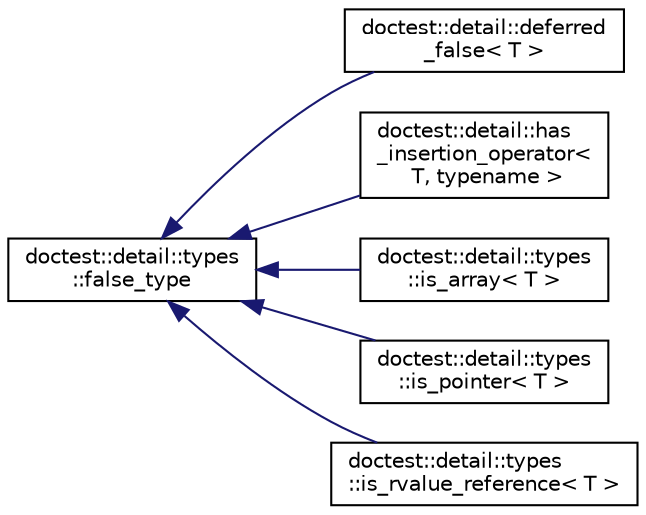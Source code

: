 digraph "Graphical Class Hierarchy"
{
 // LATEX_PDF_SIZE
  edge [fontname="Helvetica",fontsize="10",labelfontname="Helvetica",labelfontsize="10"];
  node [fontname="Helvetica",fontsize="10",shape=record];
  rankdir="LR";
  Node0 [label="doctest::detail::types\l::false_type",height=0.2,width=0.4,color="black", fillcolor="white", style="filled",URL="$df/d79/structdoctest_1_1detail_1_1types_1_1false__type.html",tooltip=" "];
  Node0 -> Node1 [dir="back",color="midnightblue",fontsize="10",style="solid",fontname="Helvetica"];
  Node1 [label="doctest::detail::deferred\l_false\< T \>",height=0.2,width=0.4,color="black", fillcolor="white", style="filled",URL="$df/d8f/structdoctest_1_1detail_1_1deferred__false.html",tooltip=" "];
  Node0 -> Node2 [dir="back",color="midnightblue",fontsize="10",style="solid",fontname="Helvetica"];
  Node2 [label="doctest::detail::has\l_insertion_operator\<\l T, typename \>",height=0.2,width=0.4,color="black", fillcolor="white", style="filled",URL="$d0/dbd/structdoctest_1_1detail_1_1has__insertion__operator.html",tooltip=" "];
  Node0 -> Node3 [dir="back",color="midnightblue",fontsize="10",style="solid",fontname="Helvetica"];
  Node3 [label="doctest::detail::types\l::is_array\< T \>",height=0.2,width=0.4,color="black", fillcolor="white", style="filled",URL="$dc/d7f/structdoctest_1_1detail_1_1types_1_1is__array.html",tooltip=" "];
  Node0 -> Node4 [dir="back",color="midnightblue",fontsize="10",style="solid",fontname="Helvetica"];
  Node4 [label="doctest::detail::types\l::is_pointer\< T \>",height=0.2,width=0.4,color="black", fillcolor="white", style="filled",URL="$d9/d70/structdoctest_1_1detail_1_1types_1_1is__pointer.html",tooltip=" "];
  Node0 -> Node5 [dir="back",color="midnightblue",fontsize="10",style="solid",fontname="Helvetica"];
  Node5 [label="doctest::detail::types\l::is_rvalue_reference\< T \>",height=0.2,width=0.4,color="black", fillcolor="white", style="filled",URL="$d8/d5e/structdoctest_1_1detail_1_1types_1_1is__rvalue__reference.html",tooltip=" "];
}
